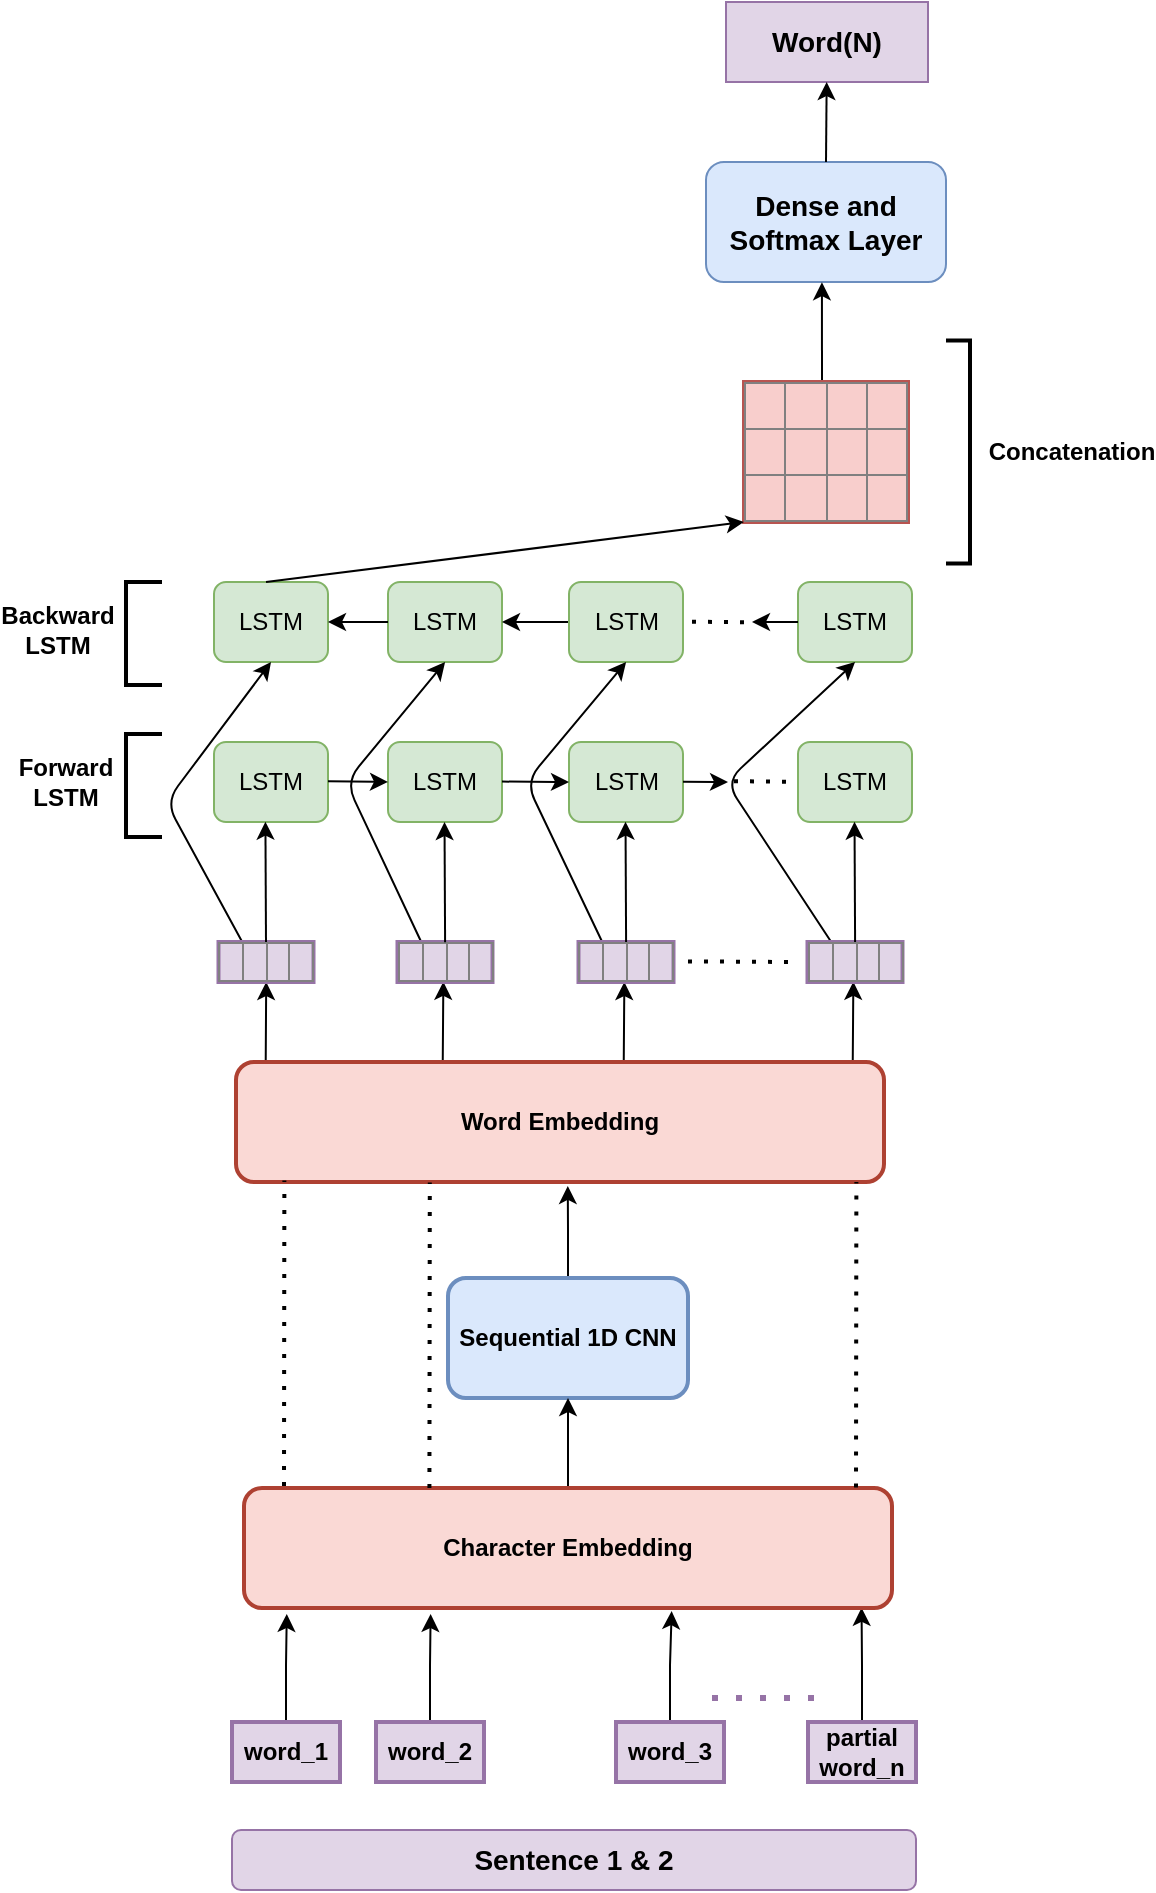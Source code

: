 <mxfile version="14.4.6" type="github">
  <diagram id="5aN20TkIpAYFd9l0oaaY" name="Page-1">
    <mxGraphModel dx="1422" dy="794" grid="1" gridSize="10" guides="1" tooltips="1" connect="1" arrows="1" fold="1" page="1" pageScale="1" pageWidth="850" pageHeight="1100" math="0" shadow="0">
      <root>
        <mxCell id="0" />
        <mxCell id="1" parent="0" />
        <mxCell id="0h4L2-X7NALGhk6wRx9c-19" value="LSTM" style="rounded=1;whiteSpace=wrap;html=1;fillColor=#d5e8d4;strokeColor=#82b366;" parent="1" vertex="1">
          <mxGeometry x="134" y="430" width="57" height="40" as="geometry" />
        </mxCell>
        <mxCell id="0h4L2-X7NALGhk6wRx9c-20" value="LSTM" style="rounded=1;whiteSpace=wrap;html=1;fillColor=#d5e8d4;strokeColor=#82b366;" parent="1" vertex="1">
          <mxGeometry x="221" y="430" width="57" height="40" as="geometry" />
        </mxCell>
        <mxCell id="0h4L2-X7NALGhk6wRx9c-21" value="LSTM" style="rounded=1;whiteSpace=wrap;html=1;fillColor=#d5e8d4;strokeColor=#82b366;" parent="1" vertex="1">
          <mxGeometry x="311.5" y="430" width="57" height="40" as="geometry" />
        </mxCell>
        <mxCell id="0h4L2-X7NALGhk6wRx9c-22" value="LSTM" style="rounded=1;whiteSpace=wrap;html=1;fillColor=#d5e8d4;strokeColor=#82b366;" parent="1" vertex="1">
          <mxGeometry x="426" y="430" width="57" height="40" as="geometry" />
        </mxCell>
        <mxCell id="0h4L2-X7NALGhk6wRx9c-27" value="LSTM" style="rounded=1;whiteSpace=wrap;html=1;fillColor=#d5e8d4;strokeColor=#82b366;" parent="1" vertex="1">
          <mxGeometry x="134" y="350" width="57" height="40" as="geometry" />
        </mxCell>
        <mxCell id="0h4L2-X7NALGhk6wRx9c-28" value="LSTM" style="rounded=1;whiteSpace=wrap;html=1;fillColor=#d5e8d4;strokeColor=#82b366;" parent="1" vertex="1">
          <mxGeometry x="221" y="350" width="57" height="40" as="geometry" />
        </mxCell>
        <mxCell id="0h4L2-X7NALGhk6wRx9c-29" value="LSTM" style="rounded=1;whiteSpace=wrap;html=1;fillColor=#d5e8d4;strokeColor=#82b366;" parent="1" vertex="1">
          <mxGeometry x="311.5" y="350" width="57" height="40" as="geometry" />
        </mxCell>
        <mxCell id="0h4L2-X7NALGhk6wRx9c-30" value="LSTM" style="rounded=1;whiteSpace=wrap;html=1;fillColor=#d5e8d4;strokeColor=#82b366;" parent="1" vertex="1">
          <mxGeometry x="426" y="350" width="57" height="40" as="geometry" />
        </mxCell>
        <mxCell id="0h4L2-X7NALGhk6wRx9c-35" value="" style="endArrow=classic;html=1;entryX=0.5;entryY=1;entryDx=0;entryDy=0;exitX=0.25;exitY=0;exitDx=0;exitDy=0;" parent="1" source="0h4L2-X7NALGhk6wRx9c-78" target="0h4L2-X7NALGhk6wRx9c-27" edge="1">
          <mxGeometry width="50" height="50" relative="1" as="geometry">
            <mxPoint x="162.21" y="430" as="sourcePoint" />
            <mxPoint x="162.21" y="400" as="targetPoint" />
            <Array as="points">
              <mxPoint x="110" y="460" />
            </Array>
          </mxGeometry>
        </mxCell>
        <mxCell id="0h4L2-X7NALGhk6wRx9c-36" value="" style="endArrow=classic;html=1;entryX=0.5;entryY=1;entryDx=0;entryDy=0;exitX=0.25;exitY=0;exitDx=0;exitDy=0;" parent="1" source="0h4L2-X7NALGhk6wRx9c-79" edge="1">
          <mxGeometry width="50" height="50" relative="1" as="geometry">
            <mxPoint x="249.26" y="430" as="sourcePoint" />
            <mxPoint x="249.55" y="390" as="targetPoint" />
            <Array as="points">
              <mxPoint x="200" y="450" />
            </Array>
          </mxGeometry>
        </mxCell>
        <mxCell id="0h4L2-X7NALGhk6wRx9c-37" value="" style="endArrow=classic;html=1;entryX=0.5;entryY=1;entryDx=0;entryDy=0;exitX=0.25;exitY=0;exitDx=0;exitDy=0;" parent="1" source="0h4L2-X7NALGhk6wRx9c-80" edge="1">
          <mxGeometry width="50" height="50" relative="1" as="geometry">
            <mxPoint x="339.76" y="430" as="sourcePoint" />
            <mxPoint x="340.05" y="390" as="targetPoint" />
            <Array as="points">
              <mxPoint x="290" y="450" />
            </Array>
          </mxGeometry>
        </mxCell>
        <mxCell id="0h4L2-X7NALGhk6wRx9c-38" value="" style="endArrow=classic;html=1;entryX=0.5;entryY=1;entryDx=0;entryDy=0;exitX=0.25;exitY=0;exitDx=0;exitDy=0;" parent="1" source="0h4L2-X7NALGhk6wRx9c-81" edge="1">
          <mxGeometry width="50" height="50" relative="1" as="geometry">
            <mxPoint x="454.26" y="430" as="sourcePoint" />
            <mxPoint x="454.55" y="390" as="targetPoint" />
            <Array as="points">
              <mxPoint x="390" y="450" />
            </Array>
          </mxGeometry>
        </mxCell>
        <mxCell id="0h4L2-X7NALGhk6wRx9c-44" value="" style="endArrow=none;dashed=1;html=1;dashPattern=1 3;strokeWidth=2;" parent="1" edge="1">
          <mxGeometry width="50" height="50" relative="1" as="geometry">
            <mxPoint x="394" y="449.58" as="sourcePoint" />
            <mxPoint x="424" y="449.92" as="targetPoint" />
          </mxGeometry>
        </mxCell>
        <mxCell id="0h4L2-X7NALGhk6wRx9c-45" value="" style="endArrow=classic;html=1;" parent="1" edge="1">
          <mxGeometry width="50" height="50" relative="1" as="geometry">
            <mxPoint x="191" y="449.58" as="sourcePoint" />
            <mxPoint x="221" y="450" as="targetPoint" />
          </mxGeometry>
        </mxCell>
        <mxCell id="0h4L2-X7NALGhk6wRx9c-46" value="" style="endArrow=classic;html=1;entryX=0;entryY=0.5;entryDx=0;entryDy=0;" parent="1" target="0h4L2-X7NALGhk6wRx9c-21" edge="1">
          <mxGeometry width="50" height="50" relative="1" as="geometry">
            <mxPoint x="278" y="449.79" as="sourcePoint" />
            <mxPoint x="308" y="450.21" as="targetPoint" />
          </mxGeometry>
        </mxCell>
        <mxCell id="0h4L2-X7NALGhk6wRx9c-47" value="" style="endArrow=classic;html=1;" parent="1" edge="1">
          <mxGeometry width="50" height="50" relative="1" as="geometry">
            <mxPoint x="368.5" y="449.83" as="sourcePoint" />
            <mxPoint x="391" y="450" as="targetPoint" />
          </mxGeometry>
        </mxCell>
        <mxCell id="0h4L2-X7NALGhk6wRx9c-48" value="" style="endArrow=classic;html=1;exitX=0;exitY=0.5;exitDx=0;exitDy=0;" parent="1" source="0h4L2-X7NALGhk6wRx9c-30" edge="1">
          <mxGeometry width="50" height="50" relative="1" as="geometry">
            <mxPoint x="403" y="369.88" as="sourcePoint" />
            <mxPoint x="403" y="370" as="targetPoint" />
          </mxGeometry>
        </mxCell>
        <mxCell id="0h4L2-X7NALGhk6wRx9c-49" value="" style="endArrow=none;dashed=1;html=1;dashPattern=1 3;strokeWidth=2;" parent="1" edge="1">
          <mxGeometry width="50" height="50" relative="1" as="geometry">
            <mxPoint x="373" y="369.83" as="sourcePoint" />
            <mxPoint x="403" y="370.17" as="targetPoint" />
          </mxGeometry>
        </mxCell>
        <mxCell id="0h4L2-X7NALGhk6wRx9c-50" value="" style="endArrow=classic;html=1;entryX=1;entryY=0.5;entryDx=0;entryDy=0;exitX=0;exitY=0.5;exitDx=0;exitDy=0;" parent="1" source="0h4L2-X7NALGhk6wRx9c-28" target="0h4L2-X7NALGhk6wRx9c-27" edge="1">
          <mxGeometry width="50" height="50" relative="1" as="geometry">
            <mxPoint x="220" y="370" as="sourcePoint" />
            <mxPoint x="210" y="340" as="targetPoint" />
          </mxGeometry>
        </mxCell>
        <mxCell id="0h4L2-X7NALGhk6wRx9c-51" value="" style="endArrow=classic;html=1;entryX=1;entryY=0.5;entryDx=0;entryDy=0;" parent="1" target="0h4L2-X7NALGhk6wRx9c-28" edge="1">
          <mxGeometry width="50" height="50" relative="1" as="geometry">
            <mxPoint x="311" y="370" as="sourcePoint" />
            <mxPoint x="300" y="340" as="targetPoint" />
          </mxGeometry>
        </mxCell>
        <mxCell id="0h4L2-X7NALGhk6wRx9c-59" value="&lt;b&gt;&lt;font style=&quot;font-size: 14px&quot;&gt;Dense and &lt;br&gt;Softmax Layer&lt;/font&gt;&lt;/b&gt;" style="rounded=1;whiteSpace=wrap;html=1;fillColor=#dae8fc;strokeColor=#6c8ebf;" parent="1" vertex="1">
          <mxGeometry x="380" y="140" width="120" height="60" as="geometry" />
        </mxCell>
        <mxCell id="0h4L2-X7NALGhk6wRx9c-61" value="&lt;font style=&quot;font-size: 14px&quot;&gt;&lt;b&gt;Word(N)&lt;/b&gt;&lt;/font&gt;" style="rounded=0;whiteSpace=wrap;html=1;fillColor=#e1d5e7;strokeColor=#9673a6;" parent="1" vertex="1">
          <mxGeometry x="390" y="60" width="101" height="40" as="geometry" />
        </mxCell>
        <mxCell id="0h4L2-X7NALGhk6wRx9c-62" value="" style="endArrow=classic;html=1;exitX=0.5;exitY=0;exitDx=0;exitDy=0;" parent="1" source="0h4L2-X7NALGhk6wRx9c-59" target="0h4L2-X7NALGhk6wRx9c-61" edge="1">
          <mxGeometry width="50" height="50" relative="1" as="geometry">
            <mxPoint x="47.5" y="120" as="sourcePoint" />
            <mxPoint x="422.5" y="70" as="targetPoint" />
            <Array as="points" />
          </mxGeometry>
        </mxCell>
        <mxCell id="0h4L2-X7NALGhk6wRx9c-65" style="edgeStyle=orthogonalEdgeStyle;rounded=0;orthogonalLoop=1;jettySize=auto;html=1;entryX=0.086;entryY=1.006;entryDx=0;entryDy=0;entryPerimeter=0;exitX=0.085;exitY=0.002;exitDx=0;exitDy=0;exitPerimeter=0;" parent="1" edge="1">
          <mxGeometry relative="1" as="geometry">
            <mxPoint x="160.1" y="550" as="targetPoint" />
            <mxPoint x="159.75" y="620.12" as="sourcePoint" />
            <Array as="points">
              <mxPoint x="160" y="600" />
              <mxPoint x="160" y="600" />
            </Array>
          </mxGeometry>
        </mxCell>
        <mxCell id="0h4L2-X7NALGhk6wRx9c-66" style="edgeStyle=orthogonalEdgeStyle;rounded=0;orthogonalLoop=1;jettySize=auto;html=1;entryX=0.086;entryY=1.006;entryDx=0;entryDy=0;entryPerimeter=0;exitX=0.085;exitY=0.002;exitDx=0;exitDy=0;exitPerimeter=0;" parent="1" edge="1">
          <mxGeometry relative="1" as="geometry">
            <mxPoint x="248.67" y="549.88" as="targetPoint" />
            <mxPoint x="248.32" y="620" as="sourcePoint" />
            <Array as="points">
              <mxPoint x="248.57" y="599.88" />
              <mxPoint x="248.57" y="599.88" />
            </Array>
          </mxGeometry>
        </mxCell>
        <mxCell id="0h4L2-X7NALGhk6wRx9c-67" style="edgeStyle=orthogonalEdgeStyle;rounded=0;orthogonalLoop=1;jettySize=auto;html=1;entryX=0.086;entryY=1.006;entryDx=0;entryDy=0;entryPerimeter=0;exitX=0.085;exitY=0.002;exitDx=0;exitDy=0;exitPerimeter=0;" parent="1" edge="1">
          <mxGeometry relative="1" as="geometry">
            <mxPoint x="339.17" y="550" as="targetPoint" />
            <mxPoint x="338.82" y="620.12" as="sourcePoint" />
            <Array as="points">
              <mxPoint x="339.07" y="600" />
              <mxPoint x="339.07" y="600" />
            </Array>
          </mxGeometry>
        </mxCell>
        <mxCell id="0h4L2-X7NALGhk6wRx9c-68" style="edgeStyle=orthogonalEdgeStyle;rounded=0;orthogonalLoop=1;jettySize=auto;html=1;entryX=0.086;entryY=1.006;entryDx=0;entryDy=0;entryPerimeter=0;exitX=0.085;exitY=0.002;exitDx=0;exitDy=0;exitPerimeter=0;" parent="1" edge="1">
          <mxGeometry relative="1" as="geometry">
            <mxPoint x="453.67" y="549.88" as="targetPoint" />
            <mxPoint x="453.32" y="620" as="sourcePoint" />
            <Array as="points">
              <mxPoint x="453.57" y="599.88" />
              <mxPoint x="453.57" y="599.88" />
            </Array>
          </mxGeometry>
        </mxCell>
        <mxCell id="0h4L2-X7NALGhk6wRx9c-73" value="" style="endArrow=classic;html=1;strokeWidth=1;entryX=0.483;entryY=1.002;entryDx=0;entryDy=0;entryPerimeter=0;" parent="1" target="0h4L2-X7NALGhk6wRx9c-59" edge="1">
          <mxGeometry width="50" height="50" relative="1" as="geometry">
            <mxPoint x="438" y="251" as="sourcePoint" />
            <mxPoint x="438.526" y="204.003" as="targetPoint" />
          </mxGeometry>
        </mxCell>
        <mxCell id="0h4L2-X7NALGhk6wRx9c-75" value="&lt;table border=&quot;1&quot; width=&quot;100%&quot; style=&quot;width: 100% ; height: 100% ; border-collapse: collapse&quot;&gt;&lt;tbody&gt;&lt;tr&gt;&lt;td align=&quot;center&quot;&gt;&lt;/td&gt;&lt;td align=&quot;center&quot;&gt;&lt;br&gt;&lt;/td&gt;&lt;td align=&quot;center&quot;&gt;&lt;/td&gt;&lt;td&gt;&lt;br&gt;&lt;/td&gt;&lt;/tr&gt;&lt;tr&gt;&lt;td align=&quot;center&quot;&gt;&lt;br&gt;&lt;/td&gt;&lt;td align=&quot;center&quot;&gt;&lt;/td&gt;&lt;td align=&quot;center&quot;&gt;&lt;/td&gt;&lt;td&gt;&lt;br&gt;&lt;/td&gt;&lt;/tr&gt;&lt;tr&gt;&lt;td align=&quot;center&quot;&gt;&lt;/td&gt;&lt;td align=&quot;center&quot;&gt;&lt;/td&gt;&lt;td align=&quot;center&quot;&gt;&lt;br&gt;&lt;/td&gt;&lt;td&gt;&lt;br&gt;&lt;/td&gt;&lt;/tr&gt;&lt;/tbody&gt;&lt;/table&gt;" style="text;html=1;strokeColor=#b85450;fillColor=#f8cecc;overflow=fill;strokeWidth=2;verticalAlign=bottom;" parent="1" vertex="1">
          <mxGeometry x="399" y="250" width="82" height="70" as="geometry" />
        </mxCell>
        <mxCell id="0h4L2-X7NALGhk6wRx9c-76" value="" style="strokeWidth=2;html=1;shape=mxgraph.flowchart.annotation_1;align=left;pointerEvents=1;fillColor=#ffffff;gradientColor=#ffffff;rotation=-180;" parent="1" vertex="1">
          <mxGeometry x="500" y="229.25" width="12" height="111.5" as="geometry" />
        </mxCell>
        <mxCell id="0h4L2-X7NALGhk6wRx9c-77" value="&lt;b&gt;Concatenation&lt;/b&gt;" style="text;html=1;strokeColor=none;fillColor=none;align=center;verticalAlign=middle;whiteSpace=wrap;rounded=0;" parent="1" vertex="1">
          <mxGeometry x="542.5" y="275" width="40" height="20" as="geometry" />
        </mxCell>
        <mxCell id="0h4L2-X7NALGhk6wRx9c-78" value="&lt;table border=&quot;1&quot; width=&quot;100%&quot; style=&quot;width: 100% ; height: 100% ; border-collapse: collapse&quot;&gt;&lt;tbody&gt;&lt;tr&gt;&lt;td align=&quot;center&quot;&gt;&lt;br&gt;&lt;/td&gt;&lt;td align=&quot;center&quot;&gt;&lt;br&gt;&lt;/td&gt;&lt;td align=&quot;center&quot;&gt;&lt;/td&gt;&lt;td&gt;&lt;br&gt;&lt;/td&gt;&lt;/tr&gt;&lt;/tbody&gt;&lt;/table&gt;" style="text;html=1;overflow=fill;fillColor=#e1d5e7;strokeWidth=2;strokeColor=#9673a6;" parent="1" vertex="1">
          <mxGeometry x="136.25" y="530" width="47.5" height="20" as="geometry" />
        </mxCell>
        <mxCell id="0h4L2-X7NALGhk6wRx9c-79" value="&lt;table border=&quot;1&quot; width=&quot;100%&quot; style=&quot;width: 100% ; height: 100% ; border-collapse: collapse&quot;&gt;&lt;tbody&gt;&lt;tr&gt;&lt;td align=&quot;center&quot;&gt;&lt;br&gt;&lt;/td&gt;&lt;td align=&quot;center&quot;&gt;&lt;br&gt;&lt;/td&gt;&lt;td align=&quot;center&quot;&gt;&lt;/td&gt;&lt;td&gt;&lt;br&gt;&lt;/td&gt;&lt;/tr&gt;&lt;/tbody&gt;&lt;/table&gt;" style="text;html=1;overflow=fill;fillColor=#e1d5e7;strokeWidth=2;strokeColor=#9673a6;" parent="1" vertex="1">
          <mxGeometry x="225.75" y="530" width="47.5" height="20" as="geometry" />
        </mxCell>
        <mxCell id="0h4L2-X7NALGhk6wRx9c-80" value="&lt;table border=&quot;1&quot; width=&quot;100%&quot; style=&quot;width: 100% ; height: 100% ; border-collapse: collapse&quot;&gt;&lt;tbody&gt;&lt;tr&gt;&lt;td align=&quot;center&quot;&gt;&lt;br&gt;&lt;/td&gt;&lt;td align=&quot;center&quot;&gt;&lt;br&gt;&lt;/td&gt;&lt;td align=&quot;center&quot;&gt;&lt;/td&gt;&lt;td&gt;&lt;br&gt;&lt;/td&gt;&lt;/tr&gt;&lt;/tbody&gt;&lt;/table&gt;" style="text;html=1;overflow=fill;fillColor=#e1d5e7;strokeWidth=2;strokeColor=#9673a6;" parent="1" vertex="1">
          <mxGeometry x="316.25" y="530" width="47.5" height="20" as="geometry" />
        </mxCell>
        <mxCell id="0h4L2-X7NALGhk6wRx9c-81" value="&lt;table border=&quot;1&quot; width=&quot;100%&quot; style=&quot;width: 100% ; height: 100% ; border-collapse: collapse&quot;&gt;&lt;tbody&gt;&lt;tr&gt;&lt;td align=&quot;center&quot;&gt;&lt;br&gt;&lt;/td&gt;&lt;td align=&quot;center&quot;&gt;&lt;br&gt;&lt;/td&gt;&lt;td align=&quot;center&quot;&gt;&lt;/td&gt;&lt;td&gt;&lt;br&gt;&lt;/td&gt;&lt;/tr&gt;&lt;/tbody&gt;&lt;/table&gt;" style="text;html=1;overflow=fill;fillColor=#e1d5e7;strokeWidth=2;strokeColor=#9673a6;" parent="1" vertex="1">
          <mxGeometry x="430.75" y="530" width="47.5" height="20" as="geometry" />
        </mxCell>
        <mxCell id="0h4L2-X7NALGhk6wRx9c-82" value="" style="endArrow=classic;html=1;entryX=0.451;entryY=0.996;entryDx=0;entryDy=0;entryPerimeter=0;" parent="1" target="0h4L2-X7NALGhk6wRx9c-19" edge="1">
          <mxGeometry width="50" height="50" relative="1" as="geometry">
            <mxPoint x="160" y="530" as="sourcePoint" />
            <mxPoint x="163" y="480" as="targetPoint" />
            <Array as="points" />
          </mxGeometry>
        </mxCell>
        <mxCell id="0h4L2-X7NALGhk6wRx9c-83" value="" style="endArrow=classic;html=1;entryX=0.451;entryY=0.996;entryDx=0;entryDy=0;entryPerimeter=0;" parent="1" edge="1">
          <mxGeometry width="50" height="50" relative="1" as="geometry">
            <mxPoint x="249.55" y="530.16" as="sourcePoint" />
            <mxPoint x="249.257" y="470.0" as="targetPoint" />
            <Array as="points" />
          </mxGeometry>
        </mxCell>
        <mxCell id="0h4L2-X7NALGhk6wRx9c-84" value="" style="endArrow=classic;html=1;entryX=0.451;entryY=0.996;entryDx=0;entryDy=0;entryPerimeter=0;" parent="1" edge="1">
          <mxGeometry width="50" height="50" relative="1" as="geometry">
            <mxPoint x="340.05" y="530" as="sourcePoint" />
            <mxPoint x="339.757" y="469.84" as="targetPoint" />
            <Array as="points" />
          </mxGeometry>
        </mxCell>
        <mxCell id="0h4L2-X7NALGhk6wRx9c-85" value="" style="endArrow=classic;html=1;entryX=0.451;entryY=0.996;entryDx=0;entryDy=0;entryPerimeter=0;" parent="1" edge="1">
          <mxGeometry width="50" height="50" relative="1" as="geometry">
            <mxPoint x="454.55" y="530" as="sourcePoint" />
            <mxPoint x="454.257" y="469.84" as="targetPoint" />
            <Array as="points" />
          </mxGeometry>
        </mxCell>
        <mxCell id="0h4L2-X7NALGhk6wRx9c-115" value="" style="endArrow=classic;html=1;entryX=0;entryY=1;entryDx=0;entryDy=0;" parent="1" target="0h4L2-X7NALGhk6wRx9c-75" edge="1">
          <mxGeometry width="50" height="50" relative="1" as="geometry">
            <mxPoint x="160" y="350" as="sourcePoint" />
            <mxPoint x="210" y="300" as="targetPoint" />
          </mxGeometry>
        </mxCell>
        <mxCell id="0h4L2-X7NALGhk6wRx9c-117" value="" style="strokeWidth=2;html=1;shape=mxgraph.flowchart.annotation_1;align=left;pointerEvents=1;fillColor=#ffffff;gradientColor=#ffffff;rotation=0;" parent="1" vertex="1">
          <mxGeometry x="90" y="426" width="18" height="51.5" as="geometry" />
        </mxCell>
        <mxCell id="0h4L2-X7NALGhk6wRx9c-118" value="&lt;b&gt;Forward LSTM&lt;/b&gt;" style="text;html=1;strokeColor=none;fillColor=none;align=center;verticalAlign=middle;whiteSpace=wrap;rounded=0;" parent="1" vertex="1">
          <mxGeometry x="40" y="440" width="40" height="20" as="geometry" />
        </mxCell>
        <mxCell id="0h4L2-X7NALGhk6wRx9c-119" value="" style="strokeWidth=2;html=1;shape=mxgraph.flowchart.annotation_1;align=left;pointerEvents=1;fillColor=#ffffff;gradientColor=#ffffff;rotation=0;" parent="1" vertex="1">
          <mxGeometry x="90" y="350" width="18" height="51.5" as="geometry" />
        </mxCell>
        <mxCell id="0h4L2-X7NALGhk6wRx9c-120" value="&lt;b&gt;Backward LSTM&lt;/b&gt;" style="text;html=1;strokeColor=none;fillColor=none;align=center;verticalAlign=middle;whiteSpace=wrap;rounded=0;" parent="1" vertex="1">
          <mxGeometry x="36" y="364" width="40" height="20" as="geometry" />
        </mxCell>
        <mxCell id="0h4L2-X7NALGhk6wRx9c-121" value="" style="endArrow=none;dashed=1;html=1;dashPattern=1 3;strokeWidth=2;" parent="1" edge="1">
          <mxGeometry width="50" height="50" relative="1" as="geometry">
            <mxPoint x="371" y="539.71" as="sourcePoint" />
            <mxPoint x="423" y="540" as="targetPoint" />
          </mxGeometry>
        </mxCell>
        <mxCell id="LBaXw1dnBf5gqf-9EG7d-1" style="edgeStyle=orthogonalEdgeStyle;rounded=0;orthogonalLoop=1;jettySize=auto;html=1;exitX=0.5;exitY=0;exitDx=0;exitDy=0;entryX=0.066;entryY=1.05;entryDx=0;entryDy=0;entryPerimeter=0;" edge="1" parent="1" source="LBaXw1dnBf5gqf-9EG7d-2" target="LBaXw1dnBf5gqf-9EG7d-13">
          <mxGeometry relative="1" as="geometry" />
        </mxCell>
        <mxCell id="LBaXw1dnBf5gqf-9EG7d-2" value="&lt;b&gt;word_1&lt;/b&gt;" style="rounded=0;whiteSpace=wrap;html=1;strokeWidth=2;fillColor=#e1d5e7;strokeColor=#9673a6;" vertex="1" parent="1">
          <mxGeometry x="143" y="920" width="54" height="30" as="geometry" />
        </mxCell>
        <mxCell id="LBaXw1dnBf5gqf-9EG7d-3" style="edgeStyle=orthogonalEdgeStyle;rounded=0;orthogonalLoop=1;jettySize=auto;html=1;exitX=0.5;exitY=0;exitDx=0;exitDy=0;entryX=0.288;entryY=1.05;entryDx=0;entryDy=0;entryPerimeter=0;" edge="1" parent="1" source="LBaXw1dnBf5gqf-9EG7d-4" target="LBaXw1dnBf5gqf-9EG7d-13">
          <mxGeometry relative="1" as="geometry" />
        </mxCell>
        <mxCell id="LBaXw1dnBf5gqf-9EG7d-4" value="&lt;b&gt;word_2&lt;/b&gt;" style="rounded=0;whiteSpace=wrap;html=1;strokeWidth=2;fillColor=#e1d5e7;strokeColor=#9673a6;" vertex="1" parent="1">
          <mxGeometry x="215" y="920" width="54" height="30" as="geometry" />
        </mxCell>
        <mxCell id="LBaXw1dnBf5gqf-9EG7d-5" style="edgeStyle=orthogonalEdgeStyle;rounded=0;orthogonalLoop=1;jettySize=auto;html=1;exitX=0.5;exitY=0;exitDx=0;exitDy=0;entryX=0.66;entryY=1.026;entryDx=0;entryDy=0;entryPerimeter=0;" edge="1" parent="1" source="LBaXw1dnBf5gqf-9EG7d-6" target="LBaXw1dnBf5gqf-9EG7d-13">
          <mxGeometry relative="1" as="geometry" />
        </mxCell>
        <mxCell id="LBaXw1dnBf5gqf-9EG7d-6" value="&lt;b&gt;word_3&lt;/b&gt;" style="rounded=0;whiteSpace=wrap;html=1;strokeWidth=2;fillColor=#e1d5e7;strokeColor=#9673a6;" vertex="1" parent="1">
          <mxGeometry x="335" y="920" width="54" height="30" as="geometry" />
        </mxCell>
        <mxCell id="LBaXw1dnBf5gqf-9EG7d-7" style="edgeStyle=orthogonalEdgeStyle;rounded=0;orthogonalLoop=1;jettySize=auto;html=1;exitX=0.5;exitY=0;exitDx=0;exitDy=0;entryX=0.953;entryY=0.998;entryDx=0;entryDy=0;entryPerimeter=0;" edge="1" parent="1" source="LBaXw1dnBf5gqf-9EG7d-8" target="LBaXw1dnBf5gqf-9EG7d-13">
          <mxGeometry relative="1" as="geometry" />
        </mxCell>
        <mxCell id="LBaXw1dnBf5gqf-9EG7d-8" value="&lt;b&gt;partial word_n&lt;/b&gt;" style="rounded=0;whiteSpace=wrap;html=1;strokeWidth=2;fillColor=#e1d5e7;strokeColor=#9673a6;" vertex="1" parent="1">
          <mxGeometry x="431" y="920" width="54" height="30" as="geometry" />
        </mxCell>
        <mxCell id="LBaXw1dnBf5gqf-9EG7d-9" value="" style="endArrow=none;dashed=1;html=1;dashPattern=1 3;strokeWidth=3;fillColor=#e1d5e7;strokeColor=#9673a6;endSize=12;startSize=12;" edge="1" parent="1">
          <mxGeometry width="50" height="50" relative="1" as="geometry">
            <mxPoint x="383" y="908" as="sourcePoint" />
            <mxPoint x="443" y="908" as="targetPoint" />
          </mxGeometry>
        </mxCell>
        <mxCell id="LBaXw1dnBf5gqf-9EG7d-10" style="edgeStyle=orthogonalEdgeStyle;rounded=0;orthogonalLoop=1;jettySize=auto;html=1;exitX=0.5;exitY=0;exitDx=0;exitDy=0;entryX=0.512;entryY=1.033;entryDx=0;entryDy=0;entryPerimeter=0;" edge="1" parent="1" source="LBaXw1dnBf5gqf-9EG7d-11" target="LBaXw1dnBf5gqf-9EG7d-14">
          <mxGeometry relative="1" as="geometry" />
        </mxCell>
        <mxCell id="LBaXw1dnBf5gqf-9EG7d-11" value="&lt;b&gt;Sequential 1D CNN&lt;br&gt;&lt;/b&gt;" style="rounded=1;whiteSpace=wrap;html=1;strokeWidth=2;fillColor=#dae8fc;strokeColor=#6c8ebf;" vertex="1" parent="1">
          <mxGeometry x="251" y="698" width="120" height="60" as="geometry" />
        </mxCell>
        <mxCell id="LBaXw1dnBf5gqf-9EG7d-12" style="edgeStyle=orthogonalEdgeStyle;rounded=0;orthogonalLoop=1;jettySize=auto;html=1;exitX=0.5;exitY=0;exitDx=0;exitDy=0;" edge="1" parent="1" source="LBaXw1dnBf5gqf-9EG7d-13" target="LBaXw1dnBf5gqf-9EG7d-11">
          <mxGeometry relative="1" as="geometry" />
        </mxCell>
        <mxCell id="LBaXw1dnBf5gqf-9EG7d-13" value="&lt;b&gt;Character Embedding&lt;br&gt;&lt;/b&gt;" style="rounded=1;whiteSpace=wrap;html=1;strokeWidth=2;fillColor=#fad9d5;strokeColor=#ae4132;" vertex="1" parent="1">
          <mxGeometry x="149" y="803" width="324" height="60" as="geometry" />
        </mxCell>
        <mxCell id="LBaXw1dnBf5gqf-9EG7d-14" value="&lt;b&gt;Word Embedding&lt;br&gt;&lt;/b&gt;" style="rounded=1;whiteSpace=wrap;html=1;strokeWidth=2;fillColor=#fad9d5;strokeColor=#ae4132;" vertex="1" parent="1">
          <mxGeometry x="145" y="590" width="324" height="60" as="geometry" />
        </mxCell>
        <mxCell id="LBaXw1dnBf5gqf-9EG7d-15" value="" style="endArrow=none;dashed=1;html=1;dashPattern=1 3;strokeWidth=2;entryX=0.087;entryY=1.005;entryDx=0;entryDy=0;entryPerimeter=0;" edge="1" parent="1">
          <mxGeometry width="50" height="50" relative="1" as="geometry">
            <mxPoint x="169" y="802" as="sourcePoint" />
            <mxPoint x="169.188" y="649.3" as="targetPoint" />
          </mxGeometry>
        </mxCell>
        <mxCell id="LBaXw1dnBf5gqf-9EG7d-16" value="" style="endArrow=none;dashed=1;html=1;dashPattern=1 3;strokeWidth=2;entryX=0.087;entryY=1.005;entryDx=0;entryDy=0;entryPerimeter=0;" edge="1" parent="1">
          <mxGeometry width="50" height="50" relative="1" as="geometry">
            <mxPoint x="241.71" y="803" as="sourcePoint" />
            <mxPoint x="241.898" y="650.3" as="targetPoint" />
          </mxGeometry>
        </mxCell>
        <mxCell id="LBaXw1dnBf5gqf-9EG7d-17" value="" style="endArrow=none;dashed=1;html=1;dashPattern=1 3;strokeWidth=2;entryX=0.087;entryY=1.005;entryDx=0;entryDy=0;entryPerimeter=0;" edge="1" parent="1">
          <mxGeometry width="50" height="50" relative="1" as="geometry">
            <mxPoint x="455" y="802.7" as="sourcePoint" />
            <mxPoint x="455.188" y="650" as="targetPoint" />
          </mxGeometry>
        </mxCell>
        <mxCell id="LBaXw1dnBf5gqf-9EG7d-18" value="&lt;b&gt;&lt;font style=&quot;font-size: 14px&quot;&gt;Sentence 1 &amp;amp; 2&lt;/font&gt;&lt;/b&gt;" style="rounded=1;whiteSpace=wrap;html=1;fillColor=#e1d5e7;strokeColor=#9673a6;" vertex="1" parent="1">
          <mxGeometry x="143" y="974" width="342" height="30" as="geometry" />
        </mxCell>
      </root>
    </mxGraphModel>
  </diagram>
</mxfile>

